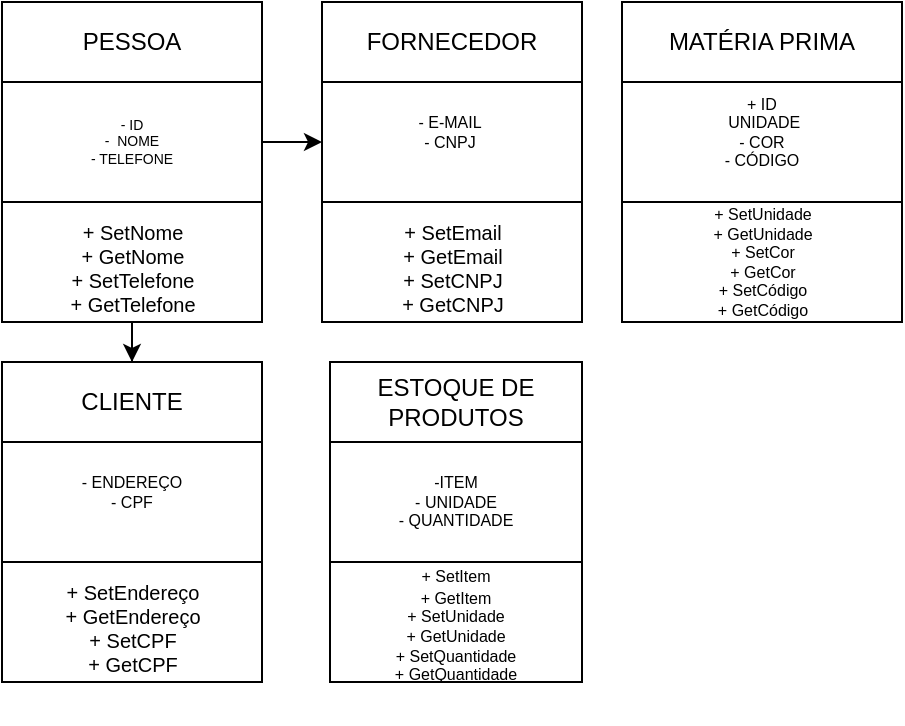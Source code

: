 <mxfile version="24.5.5" type="device">
  <diagram name="Página-1" id="2aVtxD48sr5Gl6SGyFz3">
    <mxGraphModel dx="1434" dy="782" grid="1" gridSize="10" guides="1" tooltips="1" connect="1" arrows="1" fold="1" page="1" pageScale="1" pageWidth="827" pageHeight="1169" math="0" shadow="0">
      <root>
        <mxCell id="0" />
        <mxCell id="1" parent="0" />
        <mxCell id="dLJQcsunNO43MkUtJGml-1" value="CLIENTE" style="rounded=0;whiteSpace=wrap;html=1;" vertex="1" parent="1">
          <mxGeometry x="160" y="200" width="130" height="40" as="geometry" />
        </mxCell>
        <mxCell id="dLJQcsunNO43MkUtJGml-2" value="" style="rounded=0;whiteSpace=wrap;html=1;" vertex="1" parent="1">
          <mxGeometry x="160" y="240" width="130" height="60" as="geometry" />
        </mxCell>
        <mxCell id="dLJQcsunNO43MkUtJGml-4" value="" style="rounded=0;whiteSpace=wrap;html=1;" vertex="1" parent="1">
          <mxGeometry x="160" y="300" width="130" height="60" as="geometry" />
        </mxCell>
        <mxCell id="dLJQcsunNO43MkUtJGml-5" value="- ENDEREÇO&lt;div&gt;- CPF&lt;br&gt;&lt;div style=&quot;font-size: 8px;&quot;&gt;&lt;br style=&quot;font-size: 8px;&quot;&gt;&lt;/div&gt;&lt;/div&gt;" style="text;html=1;align=center;verticalAlign=middle;whiteSpace=wrap;rounded=0;fontSize=8;" vertex="1" parent="1">
          <mxGeometry x="195" y="255" width="60" height="30" as="geometry" />
        </mxCell>
        <mxCell id="dLJQcsunNO43MkUtJGml-7" value="PESSOA" style="rounded=0;whiteSpace=wrap;html=1;" vertex="1" parent="1">
          <mxGeometry x="160" y="20" width="130" height="40" as="geometry" />
        </mxCell>
        <mxCell id="dLJQcsunNO43MkUtJGml-22" value="" style="edgeStyle=orthogonalEdgeStyle;rounded=0;orthogonalLoop=1;jettySize=auto;html=1;entryX=0;entryY=0.5;entryDx=0;entryDy=0;" edge="1" parent="1" source="dLJQcsunNO43MkUtJGml-8" target="dLJQcsunNO43MkUtJGml-18">
          <mxGeometry relative="1" as="geometry" />
        </mxCell>
        <mxCell id="dLJQcsunNO43MkUtJGml-8" value="" style="rounded=0;whiteSpace=wrap;html=1;" vertex="1" parent="1">
          <mxGeometry x="160" y="60" width="130" height="60" as="geometry" />
        </mxCell>
        <mxCell id="dLJQcsunNO43MkUtJGml-13" value="" style="edgeStyle=orthogonalEdgeStyle;rounded=0;orthogonalLoop=1;jettySize=auto;html=1;entryX=0.5;entryY=0;entryDx=0;entryDy=0;" edge="1" parent="1" source="dLJQcsunNO43MkUtJGml-9" target="dLJQcsunNO43MkUtJGml-1">
          <mxGeometry relative="1" as="geometry" />
        </mxCell>
        <mxCell id="dLJQcsunNO43MkUtJGml-9" value="" style="rounded=0;whiteSpace=wrap;html=1;" vertex="1" parent="1">
          <mxGeometry x="160" y="120" width="130" height="60" as="geometry" />
        </mxCell>
        <mxCell id="dLJQcsunNO43MkUtJGml-10" value="&lt;div style=&quot;font-size: 7px;&quot;&gt;&lt;div style=&quot;font-size: 7px;&quot;&gt;&lt;font style=&quot;font-size: 7px;&quot;&gt;- ID&lt;/font&gt;&lt;/div&gt;&lt;div style=&quot;font-size: 7px;&quot;&gt;&lt;font style=&quot;font-size: 7px;&quot;&gt;-&amp;nbsp; NOME&lt;/font&gt;&lt;/div&gt;&lt;/div&gt;&lt;div style=&quot;font-size: 7px;&quot;&gt;&lt;font style=&quot;font-size: 7px;&quot;&gt;- TELEFONE&lt;/font&gt;&lt;/div&gt;" style="text;html=1;align=center;verticalAlign=middle;whiteSpace=wrap;rounded=0;fontSize=7;" vertex="1" parent="1">
          <mxGeometry x="195" y="75" width="60" height="30" as="geometry" />
        </mxCell>
        <mxCell id="dLJQcsunNO43MkUtJGml-14" value="&lt;div style=&quot;font-size: 10px;&quot;&gt;+ SetNome&lt;div&gt;+ GetNome&lt;/div&gt;&lt;div&gt;+ SetTelefone&lt;/div&gt;&lt;div&gt;+ GetTelefone&lt;/div&gt;&lt;div&gt;&lt;br&gt;&lt;/div&gt;&lt;div&gt;&lt;br&gt;&lt;/div&gt;&lt;/div&gt;" style="text;html=1;align=center;verticalAlign=middle;whiteSpace=wrap;rounded=0;fontSize=10;" vertex="1" parent="1">
          <mxGeometry x="172.5" y="150" width="105" height="30" as="geometry" />
        </mxCell>
        <mxCell id="dLJQcsunNO43MkUtJGml-16" value="&lt;div style=&quot;font-size: 10px;&quot;&gt;+ SetEndereço&lt;div&gt;+ GetEndereço&lt;/div&gt;&lt;div&gt;&lt;span style=&quot;background-color: initial;&quot;&gt;+ SetCPF&lt;/span&gt;&lt;/div&gt;&lt;div&gt;&lt;span style=&quot;background-color: initial;&quot;&gt;+ GetCPF&lt;/span&gt;&lt;/div&gt;&lt;div&gt;&lt;br&gt;&lt;/div&gt;&lt;div&gt;&lt;br&gt;&lt;/div&gt;&lt;/div&gt;" style="text;html=1;align=center;verticalAlign=middle;whiteSpace=wrap;rounded=0;fontSize=10;" vertex="1" parent="1">
          <mxGeometry x="172.5" y="330" width="105" height="30" as="geometry" />
        </mxCell>
        <mxCell id="dLJQcsunNO43MkUtJGml-17" value="FORNECEDOR" style="rounded=0;whiteSpace=wrap;html=1;" vertex="1" parent="1">
          <mxGeometry x="320" y="20" width="130" height="40" as="geometry" />
        </mxCell>
        <mxCell id="dLJQcsunNO43MkUtJGml-18" value="" style="rounded=0;whiteSpace=wrap;html=1;" vertex="1" parent="1">
          <mxGeometry x="320" y="60" width="130" height="60" as="geometry" />
        </mxCell>
        <mxCell id="dLJQcsunNO43MkUtJGml-19" value="" style="rounded=0;whiteSpace=wrap;html=1;" vertex="1" parent="1">
          <mxGeometry x="320" y="120" width="130" height="60" as="geometry" />
        </mxCell>
        <mxCell id="dLJQcsunNO43MkUtJGml-23" value="- E-MAIL&lt;div&gt;- CNPJ&lt;br&gt;&lt;div style=&quot;font-size: 8px;&quot;&gt;&lt;br style=&quot;font-size: 8px;&quot;&gt;&lt;/div&gt;&lt;/div&gt;" style="text;html=1;align=center;verticalAlign=middle;whiteSpace=wrap;rounded=0;fontSize=8;" vertex="1" parent="1">
          <mxGeometry x="354" y="75" width="60" height="30" as="geometry" />
        </mxCell>
        <mxCell id="dLJQcsunNO43MkUtJGml-24" value="&lt;div style=&quot;font-size: 10px;&quot;&gt;+ SetEmail&lt;div&gt;+ GetEmail&lt;/div&gt;&lt;div&gt;&lt;span style=&quot;background-color: initial;&quot;&gt;+ SetCNPJ&lt;/span&gt;&lt;/div&gt;&lt;div&gt;&lt;span style=&quot;background-color: initial;&quot;&gt;+ GetCNPJ&lt;/span&gt;&lt;/div&gt;&lt;div&gt;&lt;br&gt;&lt;/div&gt;&lt;div&gt;&lt;br&gt;&lt;/div&gt;&lt;/div&gt;" style="text;html=1;align=center;verticalAlign=middle;whiteSpace=wrap;rounded=0;fontSize=10;" vertex="1" parent="1">
          <mxGeometry x="332.5" y="150" width="105" height="30" as="geometry" />
        </mxCell>
        <mxCell id="dLJQcsunNO43MkUtJGml-26" value="MATÉRIA PRIMA" style="rounded=0;whiteSpace=wrap;html=1;" vertex="1" parent="1">
          <mxGeometry x="470" y="20" width="140" height="40" as="geometry" />
        </mxCell>
        <mxCell id="dLJQcsunNO43MkUtJGml-27" value="" style="rounded=0;whiteSpace=wrap;html=1;" vertex="1" parent="1">
          <mxGeometry x="470" y="60" width="140" height="60" as="geometry" />
        </mxCell>
        <mxCell id="dLJQcsunNO43MkUtJGml-28" value="" style="rounded=0;whiteSpace=wrap;html=1;" vertex="1" parent="1">
          <mxGeometry x="470" y="120" width="140" height="60" as="geometry" />
        </mxCell>
        <mxCell id="dLJQcsunNO43MkUtJGml-30" value="+ ID&lt;div&gt;&amp;nbsp;UNIDADE&lt;div&gt;- COR&lt;/div&gt;&lt;div&gt;- CÓDIGO&lt;br&gt;&lt;div style=&quot;font-size: 8px;&quot;&gt;&lt;br style=&quot;font-size: 8px;&quot;&gt;&lt;/div&gt;&lt;/div&gt;&lt;/div&gt;" style="text;html=1;align=center;verticalAlign=middle;whiteSpace=wrap;rounded=0;fontSize=8;" vertex="1" parent="1">
          <mxGeometry x="510" y="75" width="60" height="30" as="geometry" />
        </mxCell>
        <mxCell id="dLJQcsunNO43MkUtJGml-31" value="&lt;div style=&quot;font-size: 8px;&quot;&gt;+ SetUnidade&lt;div style=&quot;font-size: 8px;&quot;&gt;+ GetUnidade&lt;/div&gt;&lt;div style=&quot;font-size: 8px;&quot;&gt;&lt;span style=&quot;background-color: initial; font-size: 8px;&quot;&gt;+ SetCor&lt;/span&gt;&lt;/div&gt;&lt;div style=&quot;font-size: 8px;&quot;&gt;&lt;span style=&quot;background-color: initial; font-size: 8px;&quot;&gt;+ GetCor&lt;/span&gt;&lt;/div&gt;&lt;div style=&quot;font-size: 8px;&quot;&gt;&lt;span style=&quot;background-color: initial; font-size: 8px;&quot;&gt;+ SetCódigo&lt;/span&gt;&lt;/div&gt;&lt;div style=&quot;font-size: 8px;&quot;&gt;&lt;span style=&quot;background-color: initial; font-size: 8px;&quot;&gt;+ GetCódigo&lt;/span&gt;&lt;/div&gt;&lt;div style=&quot;font-size: 8px;&quot;&gt;&lt;br style=&quot;font-size: 8px;&quot;&gt;&lt;/div&gt;&lt;/div&gt;" style="text;html=1;align=center;verticalAlign=middle;whiteSpace=wrap;rounded=0;fontSize=8;" vertex="1" parent="1">
          <mxGeometry x="478.75" y="140" width="122.5" height="30" as="geometry" />
        </mxCell>
        <mxCell id="dLJQcsunNO43MkUtJGml-32" value="ESTOQUE DE PRODUTOS" style="rounded=0;whiteSpace=wrap;html=1;" vertex="1" parent="1">
          <mxGeometry x="324" y="200" width="126" height="40" as="geometry" />
        </mxCell>
        <mxCell id="dLJQcsunNO43MkUtJGml-34" value="" style="rounded=0;whiteSpace=wrap;html=1;" vertex="1" parent="1">
          <mxGeometry x="324" y="240" width="126" height="60" as="geometry" />
        </mxCell>
        <mxCell id="dLJQcsunNO43MkUtJGml-36" value="&lt;div&gt;-&lt;span style=&quot;background-color: initial;&quot;&gt;ITEM&lt;/span&gt;&lt;/div&gt;&lt;div&gt;-&lt;span style=&quot;background-color: initial;&quot;&gt;&amp;nbsp;UNIDADE&lt;/span&gt;&lt;/div&gt;&lt;div&gt;&lt;div&gt;- QUANTIDADE&lt;/div&gt;&lt;/div&gt;" style="text;html=1;align=center;verticalAlign=middle;whiteSpace=wrap;rounded=0;fontSize=8;" vertex="1" parent="1">
          <mxGeometry x="355" y="201.25" width="64" height="137.5" as="geometry" />
        </mxCell>
        <mxCell id="dLJQcsunNO43MkUtJGml-37" value="&lt;font style=&quot;font-size: 8px;&quot;&gt;&lt;br&gt;+ SetItem&lt;/font&gt;&lt;div style=&quot;font-size: 8px;&quot;&gt;+ GetItem&lt;/div&gt;&lt;div style=&quot;font-size: 8px;&quot;&gt;+ SetUnidade&lt;/div&gt;&lt;div style=&quot;font-size: 8px;&quot;&gt;+ GetUnidade&lt;/div&gt;&lt;div style=&quot;font-size: 8px;&quot;&gt;+ SetQuantidade&lt;/div&gt;&lt;div style=&quot;font-size: 8px;&quot;&gt;+ GetQuantidade&lt;/div&gt;&lt;div style=&quot;font-size: 8px;&quot;&gt;&lt;br&gt;&lt;/div&gt;&lt;div style=&quot;font-size: 2px;&quot;&gt;&lt;br&gt;&lt;br&gt;&lt;/div&gt;" style="rounded=0;whiteSpace=wrap;html=1;" vertex="1" parent="1">
          <mxGeometry x="324" y="300" width="126" height="60" as="geometry" />
        </mxCell>
      </root>
    </mxGraphModel>
  </diagram>
</mxfile>
